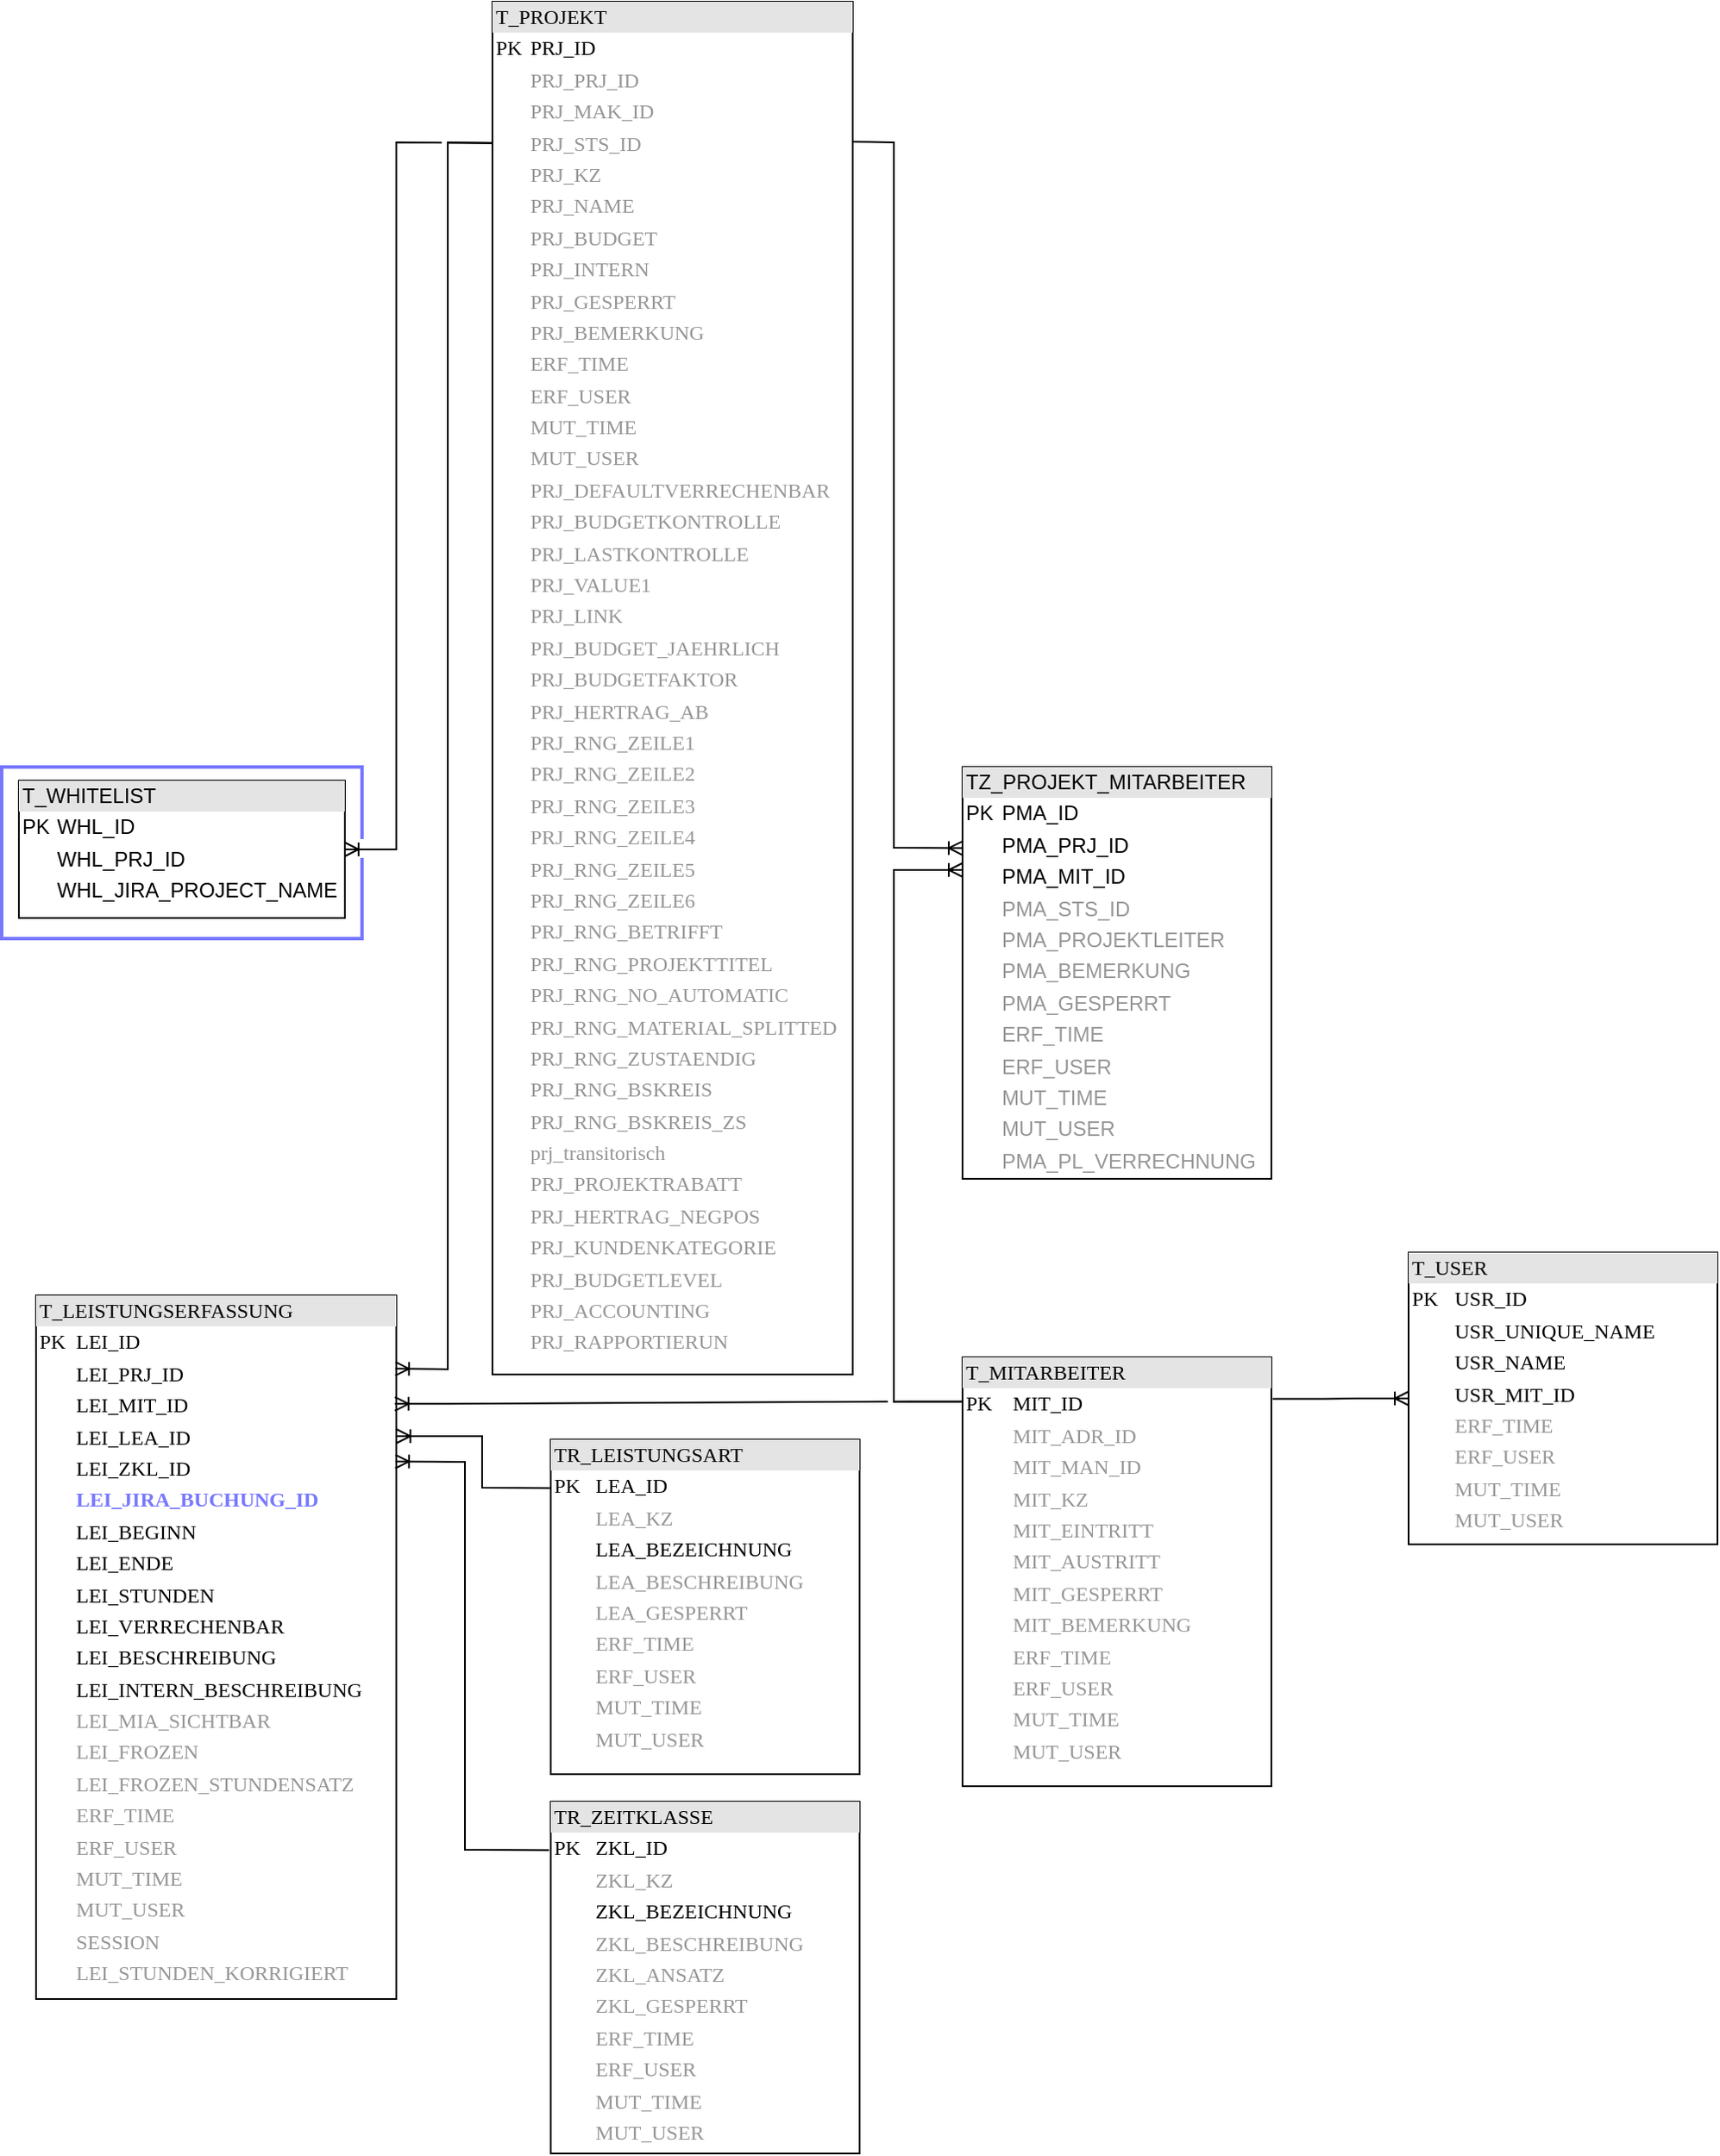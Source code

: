 <mxfile version="24.0.7" type="device">
  <diagram name="Page-1" id="2ca16b54-16f6-2749-3443-fa8db7711227">
    <mxGraphModel dx="1386" dy="1721" grid="1" gridSize="10" guides="1" tooltips="1" connect="1" arrows="1" fold="1" page="1" pageScale="1" pageWidth="1100" pageHeight="850" background="none" math="0" shadow="0">
      <root>
        <mxCell id="0" />
        <mxCell id="1" parent="0" />
        <mxCell id="BvgoGj_8Hg7JndgOluc3-3" value="" style="whiteSpace=wrap;html=1;fillColor=none;strokeWidth=2;strokeColor=#7878ff;" parent="1" vertex="1">
          <mxGeometry x="50" y="21" width="210" height="100" as="geometry" />
        </mxCell>
        <mxCell id="BvgoGj_8Hg7JndgOluc3-6" value="" style="endArrow=none;html=1;rounded=0;exitX=1;exitY=0.5;exitDx=0;exitDy=0;startSize=6;strokeWidth=11;strokeColor=#FFFFFF;" parent="1" edge="1">
          <mxGeometry width="50" height="50" relative="1" as="geometry">
            <mxPoint x="258" y="68.5" as="sourcePoint" />
            <mxPoint x="274" y="68.5" as="targetPoint" />
          </mxGeometry>
        </mxCell>
        <mxCell id="2ed32ef02a7f4228-1" value="&lt;div style=&quot;box-sizing:border-box;width:100%;background:#e4e4e4;padding:2px;&quot;&gt;T_USER&lt;/div&gt;&lt;table style=&quot;width:100%;font-size:1em;&quot; cellpadding=&quot;2&quot; cellspacing=&quot;0&quot;&gt;&lt;tbody&gt;&lt;tr&gt;&lt;td&gt;PK&lt;/td&gt;&lt;td&gt;USR_ID&lt;/td&gt;&lt;/tr&gt;&lt;tr&gt;&lt;td&gt;&lt;br&gt;&lt;/td&gt;&lt;td&gt;USR_UNIQUE_NAME&lt;/td&gt;&lt;/tr&gt;&lt;tr&gt;&lt;td&gt;&lt;/td&gt;&lt;td&gt;USR_NAME&lt;/td&gt;&lt;/tr&gt;&lt;tr&gt;&lt;td&gt;&lt;br&gt;&lt;/td&gt;&lt;td&gt;USR_MIT_ID&lt;/td&gt;&lt;/tr&gt;&lt;tr&gt;&lt;td&gt;&lt;br&gt;&lt;/td&gt;&lt;td&gt;&lt;font color=&quot;#969696&quot;&gt;ERF_TIME&lt;/font&gt;&lt;/td&gt;&lt;/tr&gt;&lt;tr&gt;&lt;td&gt;&lt;font color=&quot;#969696&quot;&gt;&lt;br&gt;&lt;/font&gt;&lt;/td&gt;&lt;td&gt;&lt;font color=&quot;#969696&quot;&gt;ERF_USER&lt;/font&gt;&lt;/td&gt;&lt;/tr&gt;&lt;tr&gt;&lt;td&gt;&lt;font color=&quot;#969696&quot;&gt;&lt;br&gt;&lt;/font&gt;&lt;/td&gt;&lt;td&gt;&lt;font color=&quot;#969696&quot;&gt;MUT_TIME&lt;/font&gt;&lt;/td&gt;&lt;/tr&gt;&lt;tr&gt;&lt;td&gt;&lt;font color=&quot;#969696&quot;&gt;&lt;br&gt;&lt;/font&gt;&lt;/td&gt;&lt;td&gt;&lt;font color=&quot;#969696&quot;&gt;MUT_USER&lt;/font&gt;&lt;/td&gt;&lt;/tr&gt;&lt;/tbody&gt;&lt;/table&gt;" style="verticalAlign=top;align=left;overflow=fill;html=1;rounded=0;shadow=0;comic=0;labelBackgroundColor=none;strokeWidth=1;fontFamily=Verdana;fontSize=12" parent="1" vertex="1">
          <mxGeometry x="870" y="304" width="180" height="170" as="geometry" />
        </mxCell>
        <mxCell id="2ed32ef02a7f4228-3" value="&lt;div style=&quot;box-sizing: border-box ; width: 100% ; background: #e4e4e4 ; padding: 2px&quot;&gt;T_PROJEKT&lt;/div&gt;&lt;table style=&quot;width: 100% ; font-size: 1em&quot; cellpadding=&quot;2&quot; cellspacing=&quot;0&quot;&gt;&lt;tbody&gt;&lt;tr&gt;&lt;td&gt;PK&lt;/td&gt;&lt;td&gt;PRJ_ID&lt;/td&gt;&lt;/tr&gt;&lt;tr&gt;&lt;td&gt;&lt;br&gt;&lt;/td&gt;&lt;td&gt;&lt;font color=&quot;#969696&quot;&gt;PRJ_PRJ_ID&lt;/font&gt;&lt;/td&gt;&lt;/tr&gt;&lt;tr&gt;&lt;td&gt;&lt;/td&gt;&lt;td&gt;&lt;font color=&quot;#969696&quot;&gt;PRJ_MAK_ID&lt;/font&gt;&lt;/td&gt;&lt;/tr&gt;&lt;tr&gt;&lt;td&gt;&lt;br&gt;&lt;/td&gt;&lt;td&gt;&lt;font color=&quot;#969696&quot;&gt;PRJ_STS_ID&lt;/font&gt;&lt;/td&gt;&lt;/tr&gt;&lt;tr&gt;&lt;td&gt;&lt;font color=&quot;#969696&quot;&gt;&lt;br&gt;&lt;/font&gt;&lt;/td&gt;&lt;td&gt;&lt;font color=&quot;#969696&quot;&gt;PRJ_KZ&lt;/font&gt;&lt;/td&gt;&lt;/tr&gt;&lt;tr&gt;&lt;td&gt;&lt;font color=&quot;#969696&quot;&gt;&lt;br&gt;&lt;/font&gt;&lt;/td&gt;&lt;td&gt;&lt;font color=&quot;#969696&quot;&gt;PRJ_NAME&lt;/font&gt;&lt;/td&gt;&lt;/tr&gt;&lt;tr&gt;&lt;td&gt;&lt;font color=&quot;#969696&quot;&gt;&lt;br&gt;&lt;/font&gt;&lt;/td&gt;&lt;td&gt;&lt;font color=&quot;#969696&quot;&gt;PRJ_BUDGET&lt;/font&gt;&lt;/td&gt;&lt;/tr&gt;&lt;tr&gt;&lt;td&gt;&lt;font color=&quot;#969696&quot;&gt;&lt;br&gt;&lt;/font&gt;&lt;/td&gt;&lt;td&gt;&lt;font color=&quot;#969696&quot;&gt;PRJ_INTERN&lt;/font&gt;&lt;/td&gt;&lt;/tr&gt;&lt;tr&gt;&lt;td&gt;&lt;font color=&quot;#969696&quot;&gt;&lt;br&gt;&lt;/font&gt;&lt;/td&gt;&lt;td&gt;&lt;font color=&quot;#969696&quot;&gt;PRJ_GESPERRT&lt;/font&gt;&lt;/td&gt;&lt;/tr&gt;&lt;tr&gt;&lt;td&gt;&lt;font color=&quot;#969696&quot;&gt;&lt;br&gt;&lt;/font&gt;&lt;/td&gt;&lt;td&gt;&lt;font color=&quot;#969696&quot;&gt;PRJ_BEMERKUNG&lt;/font&gt;&lt;/td&gt;&lt;/tr&gt;&lt;tr&gt;&lt;td&gt;&lt;font color=&quot;#969696&quot;&gt;&lt;br&gt;&lt;/font&gt;&lt;/td&gt;&lt;td&gt;&lt;font color=&quot;#969696&quot;&gt;ERF_TIME&lt;/font&gt;&lt;/td&gt;&lt;/tr&gt;&lt;tr&gt;&lt;td&gt;&lt;font color=&quot;#969696&quot;&gt;&lt;br&gt;&lt;/font&gt;&lt;/td&gt;&lt;td&gt;&lt;font color=&quot;#969696&quot;&gt;ERF_USER&lt;/font&gt;&lt;/td&gt;&lt;/tr&gt;&lt;tr&gt;&lt;td&gt;&lt;font color=&quot;#969696&quot;&gt;&lt;br&gt;&lt;/font&gt;&lt;/td&gt;&lt;td&gt;&lt;font color=&quot;#969696&quot;&gt;MUT_TIME&lt;/font&gt;&lt;/td&gt;&lt;/tr&gt;&lt;tr&gt;&lt;td&gt;&lt;font color=&quot;#969696&quot;&gt;&lt;br&gt;&lt;/font&gt;&lt;/td&gt;&lt;td&gt;&lt;font color=&quot;#969696&quot;&gt;MUT_USER&lt;/font&gt;&lt;/td&gt;&lt;/tr&gt;&lt;tr&gt;&lt;td&gt;&lt;br&gt;&lt;/td&gt;&lt;td&gt;&lt;font color=&quot;#969696&quot;&gt;PRJ_DEFAULTVERRECHENBAR&lt;/font&gt;&lt;/td&gt;&lt;/tr&gt;&lt;tr&gt;&lt;td&gt;&lt;font color=&quot;#969696&quot;&gt;&lt;br&gt;&lt;/font&gt;&lt;/td&gt;&lt;td&gt;&lt;font color=&quot;#969696&quot;&gt;PRJ_BUDGETKONTROLLE&lt;/font&gt;&lt;/td&gt;&lt;/tr&gt;&lt;tr&gt;&lt;td&gt;&lt;font color=&quot;#969696&quot;&gt;&lt;br&gt;&lt;/font&gt;&lt;/td&gt;&lt;td&gt;&lt;font color=&quot;#969696&quot;&gt;PRJ_LASTKONTROLLE&lt;/font&gt;&lt;/td&gt;&lt;/tr&gt;&lt;tr&gt;&lt;td&gt;&lt;font color=&quot;#969696&quot;&gt;&lt;br&gt;&lt;/font&gt;&lt;/td&gt;&lt;td&gt;&lt;font color=&quot;#969696&quot;&gt;PRJ_VALUE1&lt;/font&gt;&lt;/td&gt;&lt;/tr&gt;&lt;tr&gt;&lt;td&gt;&lt;font color=&quot;#969696&quot;&gt;&lt;br&gt;&lt;/font&gt;&lt;/td&gt;&lt;td&gt;&lt;font color=&quot;#969696&quot;&gt;PRJ_LINK&lt;/font&gt;&lt;/td&gt;&lt;/tr&gt;&lt;tr&gt;&lt;td&gt;&lt;font color=&quot;#969696&quot;&gt;&lt;br&gt;&lt;/font&gt;&lt;/td&gt;&lt;td&gt;&lt;font color=&quot;#969696&quot;&gt;PRJ_BUDGET_JAEHRLICH&lt;/font&gt;&lt;/td&gt;&lt;/tr&gt;&lt;tr&gt;&lt;td&gt;&lt;font color=&quot;#969696&quot;&gt;&lt;br&gt;&lt;/font&gt;&lt;/td&gt;&lt;td&gt;&lt;font color=&quot;#969696&quot;&gt;PRJ_BUDGETFAKTOR&lt;/font&gt;&lt;/td&gt;&lt;/tr&gt;&lt;tr&gt;&lt;td&gt;&lt;font color=&quot;#969696&quot;&gt;&lt;br&gt;&lt;/font&gt;&lt;/td&gt;&lt;td&gt;&lt;font color=&quot;#969696&quot;&gt;PRJ_HERTRAG_AB&lt;/font&gt;&lt;/td&gt;&lt;/tr&gt;&lt;tr&gt;&lt;td&gt;&lt;font color=&quot;#969696&quot;&gt;&lt;br&gt;&lt;/font&gt;&lt;/td&gt;&lt;td&gt;&lt;font color=&quot;#969696&quot;&gt;PRJ_RNG_ZEILE1&lt;/font&gt;&lt;/td&gt;&lt;/tr&gt;&lt;tr&gt;&lt;td&gt;&lt;font color=&quot;#969696&quot;&gt;&lt;br&gt;&lt;/font&gt;&lt;/td&gt;&lt;td&gt;&lt;font color=&quot;#969696&quot;&gt;PRJ_RNG_ZEILE2&lt;/font&gt;&lt;/td&gt;&lt;/tr&gt;&lt;tr&gt;&lt;td&gt;&lt;font color=&quot;#969696&quot;&gt;&lt;br&gt;&lt;/font&gt;&lt;/td&gt;&lt;td&gt;&lt;font color=&quot;#969696&quot;&gt;PRJ_RNG_ZEILE3&lt;/font&gt;&lt;/td&gt;&lt;/tr&gt;&lt;tr&gt;&lt;td&gt;&lt;font color=&quot;#969696&quot;&gt;&lt;br&gt;&lt;/font&gt;&lt;/td&gt;&lt;td&gt;&lt;font color=&quot;#969696&quot;&gt;PRJ_RNG_ZEILE4&lt;/font&gt;&lt;/td&gt;&lt;/tr&gt;&lt;tr&gt;&lt;td&gt;&lt;font color=&quot;#969696&quot;&gt;&lt;br&gt;&lt;/font&gt;&lt;/td&gt;&lt;td&gt;&lt;font color=&quot;#969696&quot;&gt;PRJ_RNG_ZEILE5&lt;/font&gt;&lt;/td&gt;&lt;/tr&gt;&lt;tr&gt;&lt;td&gt;&lt;font color=&quot;#969696&quot;&gt;&lt;br&gt;&lt;/font&gt;&lt;/td&gt;&lt;td&gt;&lt;font color=&quot;#969696&quot;&gt;PRJ_RNG_ZEILE6&lt;/font&gt;&lt;/td&gt;&lt;/tr&gt;&lt;tr&gt;&lt;td&gt;&lt;font color=&quot;#969696&quot;&gt;&lt;br&gt;&lt;/font&gt;&lt;/td&gt;&lt;td&gt;&lt;font color=&quot;#969696&quot;&gt;PRJ_RNG_BETRIFFT&lt;/font&gt;&lt;/td&gt;&lt;/tr&gt;&lt;tr&gt;&lt;td&gt;&lt;font color=&quot;#969696&quot;&gt;&lt;br&gt;&lt;/font&gt;&lt;/td&gt;&lt;td&gt;&lt;font color=&quot;#969696&quot;&gt;PRJ_RNG_PROJEKTTITEL&lt;/font&gt;&lt;/td&gt;&lt;/tr&gt;&lt;tr&gt;&lt;td&gt;&lt;font color=&quot;#969696&quot;&gt;&lt;br&gt;&lt;/font&gt;&lt;/td&gt;&lt;td&gt;&lt;font color=&quot;#969696&quot;&gt;PRJ_RNG_NO_AUTOMATIC&lt;/font&gt;&lt;/td&gt;&lt;/tr&gt;&lt;tr&gt;&lt;td&gt;&lt;font color=&quot;#969696&quot;&gt;&lt;br&gt;&lt;/font&gt;&lt;/td&gt;&lt;td&gt;&lt;font color=&quot;#969696&quot;&gt;PRJ_RNG_MATERIAL_SPLITTED&lt;/font&gt;&lt;/td&gt;&lt;/tr&gt;&lt;tr&gt;&lt;td&gt;&lt;font color=&quot;#969696&quot;&gt;&lt;br&gt;&lt;/font&gt;&lt;/td&gt;&lt;td&gt;&lt;font color=&quot;#969696&quot;&gt;PRJ_RNG_ZUSTAENDIG&lt;/font&gt;&lt;/td&gt;&lt;/tr&gt;&lt;tr&gt;&lt;td&gt;&lt;font color=&quot;#969696&quot;&gt;&lt;br&gt;&lt;/font&gt;&lt;/td&gt;&lt;td&gt;&lt;font color=&quot;#969696&quot;&gt;PRJ_RNG_BSKREIS&lt;/font&gt;&lt;/td&gt;&lt;/tr&gt;&lt;tr&gt;&lt;td&gt;&lt;font color=&quot;#969696&quot;&gt;&lt;br&gt;&lt;/font&gt;&lt;/td&gt;&lt;td&gt;&lt;font color=&quot;#969696&quot;&gt;PRJ_RNG_BSKREIS_ZS&lt;/font&gt;&lt;/td&gt;&lt;/tr&gt;&lt;tr&gt;&lt;td&gt;&lt;font color=&quot;#969696&quot;&gt;&lt;br&gt;&lt;/font&gt;&lt;/td&gt;&lt;td&gt;&lt;font color=&quot;#969696&quot;&gt;prj_transitorisch&lt;/font&gt;&lt;/td&gt;&lt;/tr&gt;&lt;tr&gt;&lt;td&gt;&lt;font color=&quot;#969696&quot;&gt;&lt;br&gt;&lt;/font&gt;&lt;/td&gt;&lt;td&gt;&lt;font color=&quot;#969696&quot;&gt;PRJ_PROJEKTRABATT&lt;/font&gt;&lt;/td&gt;&lt;/tr&gt;&lt;tr&gt;&lt;td&gt;&lt;font color=&quot;#969696&quot;&gt;&lt;br&gt;&lt;/font&gt;&lt;/td&gt;&lt;td&gt;&lt;font color=&quot;#969696&quot;&gt;PRJ_HERTRAG_NEGPOS&lt;/font&gt;&lt;/td&gt;&lt;/tr&gt;&lt;tr&gt;&lt;td&gt;&lt;font color=&quot;#969696&quot;&gt;&lt;br&gt;&lt;/font&gt;&lt;/td&gt;&lt;td&gt;&lt;font color=&quot;#969696&quot;&gt;PRJ_KUNDENKATEGORIE&lt;/font&gt;&lt;/td&gt;&lt;/tr&gt;&lt;tr&gt;&lt;td&gt;&lt;font color=&quot;#969696&quot;&gt;&lt;br&gt;&lt;/font&gt;&lt;/td&gt;&lt;td&gt;&lt;font color=&quot;#969696&quot;&gt;PRJ_BUDGETLEVEL&lt;/font&gt;&lt;/td&gt;&lt;/tr&gt;&lt;tr&gt;&lt;td&gt;&lt;font color=&quot;#969696&quot;&gt;&lt;br&gt;&lt;/font&gt;&lt;/td&gt;&lt;td&gt;&lt;font color=&quot;#969696&quot;&gt;PRJ_ACCOUNTING&lt;/font&gt;&lt;/td&gt;&lt;/tr&gt;&lt;tr&gt;&lt;td&gt;&lt;font color=&quot;#969696&quot;&gt;&lt;br&gt;&lt;/font&gt;&lt;/td&gt;&lt;td&gt;&lt;font color=&quot;#969696&quot;&gt;PRJ_RAPPORTIERUN&lt;/font&gt;&lt;/td&gt;&lt;/tr&gt;&lt;/tbody&gt;&lt;/table&gt;" style="verticalAlign=top;align=left;overflow=fill;html=1;rounded=0;shadow=0;comic=0;labelBackgroundColor=none;strokeWidth=1;fontFamily=Verdana;fontSize=12" parent="1" vertex="1">
          <mxGeometry x="336" y="-425" width="210" height="800" as="geometry" />
        </mxCell>
        <mxCell id="2ed32ef02a7f4228-4" value="&lt;div style=&quot;box-sizing: border-box ; width: 100% ; background: #e4e4e4 ; padding: 2px&quot;&gt;TR_LEISTUNGSART&lt;/div&gt;&lt;table style=&quot;width: 100% ; font-size: 1em&quot; cellpadding=&quot;2&quot; cellspacing=&quot;0&quot;&gt;&lt;tbody&gt;&lt;tr&gt;&lt;td&gt;PK&lt;/td&gt;&lt;td&gt;LEA_ID&lt;/td&gt;&lt;/tr&gt;&lt;tr&gt;&lt;td&gt;&lt;br&gt;&lt;/td&gt;&lt;td&gt;&lt;font color=&quot;#969696&quot;&gt;LEA_KZ&lt;/font&gt;&lt;/td&gt;&lt;/tr&gt;&lt;tr&gt;&lt;td&gt;&lt;/td&gt;&lt;td&gt;LEA_BEZEICHNUNG&lt;/td&gt;&lt;/tr&gt;&lt;tr&gt;&lt;td&gt;&lt;br&gt;&lt;/td&gt;&lt;td&gt;&lt;font color=&quot;#969696&quot;&gt;LEA_BESCHREIBUNG&lt;/font&gt;&lt;/td&gt;&lt;/tr&gt;&lt;tr&gt;&lt;td&gt;&lt;font color=&quot;#969696&quot;&gt;&lt;br&gt;&lt;/font&gt;&lt;/td&gt;&lt;td&gt;&lt;font color=&quot;#969696&quot;&gt;LEA_GESPERRT&lt;/font&gt;&lt;/td&gt;&lt;/tr&gt;&lt;tr&gt;&lt;td&gt;&lt;font color=&quot;#969696&quot;&gt;&lt;br&gt;&lt;/font&gt;&lt;/td&gt;&lt;td&gt;&lt;font color=&quot;#969696&quot;&gt;ERF_TIME&lt;/font&gt;&lt;/td&gt;&lt;/tr&gt;&lt;tr&gt;&lt;td&gt;&lt;font color=&quot;#969696&quot;&gt;&lt;br&gt;&lt;/font&gt;&lt;/td&gt;&lt;td&gt;&lt;font color=&quot;#969696&quot;&gt;ERF_USER&lt;/font&gt;&lt;/td&gt;&lt;/tr&gt;&lt;tr&gt;&lt;td&gt;&lt;font color=&quot;#969696&quot;&gt;&lt;br&gt;&lt;/font&gt;&lt;/td&gt;&lt;td&gt;&lt;font color=&quot;#969696&quot;&gt;MUT_TIME&lt;/font&gt;&lt;/td&gt;&lt;/tr&gt;&lt;tr&gt;&lt;td&gt;&lt;font color=&quot;#969696&quot;&gt;&lt;br&gt;&lt;/font&gt;&lt;/td&gt;&lt;td&gt;&lt;font color=&quot;#969696&quot;&gt;MUT_USER&lt;/font&gt;&lt;/td&gt;&lt;/tr&gt;&lt;/tbody&gt;&lt;/table&gt;" style="verticalAlign=top;align=left;overflow=fill;html=1;rounded=0;shadow=0;comic=0;labelBackgroundColor=none;strokeWidth=1;fontFamily=Verdana;fontSize=12" parent="1" vertex="1">
          <mxGeometry x="370" y="413" width="180" height="195" as="geometry" />
        </mxCell>
        <mxCell id="2ed32ef02a7f4228-5" value="&lt;div style=&quot;box-sizing:border-box;width:100%;background:#e4e4e4;padding:2px;&quot;&gt;TR_ZEITKLASSE&lt;/div&gt;&lt;table style=&quot;width:100%;font-size:1em;&quot; cellpadding=&quot;2&quot; cellspacing=&quot;0&quot;&gt;&lt;tbody&gt;&lt;tr&gt;&lt;td&gt;PK&lt;/td&gt;&lt;td&gt;ZKL_ID&lt;/td&gt;&lt;/tr&gt;&lt;tr&gt;&lt;td&gt;&lt;br&gt;&lt;/td&gt;&lt;td&gt;&lt;font color=&quot;#969696&quot;&gt;ZKL_KZ&lt;/font&gt;&lt;/td&gt;&lt;/tr&gt;&lt;tr&gt;&lt;td&gt;&lt;/td&gt;&lt;td&gt;ZKL_BEZEICHNUNG&lt;/td&gt;&lt;/tr&gt;&lt;tr&gt;&lt;td&gt;&lt;br&gt;&lt;/td&gt;&lt;td&gt;&lt;font color=&quot;#969696&quot;&gt;ZKL_BESCHREIBUNG&lt;/font&gt;&lt;/td&gt;&lt;/tr&gt;&lt;tr&gt;&lt;td&gt;&lt;font color=&quot;#969696&quot;&gt;&lt;br&gt;&lt;/font&gt;&lt;/td&gt;&lt;td&gt;&lt;font color=&quot;#969696&quot;&gt;ZKL_ANSATZ&lt;/font&gt;&lt;/td&gt;&lt;/tr&gt;&lt;tr&gt;&lt;td&gt;&lt;font color=&quot;#969696&quot;&gt;&lt;br&gt;&lt;/font&gt;&lt;/td&gt;&lt;td&gt;&lt;font color=&quot;#969696&quot;&gt;ZKL_GESPERRT&lt;/font&gt;&lt;/td&gt;&lt;/tr&gt;&lt;tr&gt;&lt;td&gt;&lt;font color=&quot;#969696&quot;&gt;&lt;br&gt;&lt;/font&gt;&lt;/td&gt;&lt;td&gt;&lt;font color=&quot;#969696&quot;&gt;ERF_TIME&lt;/font&gt;&lt;/td&gt;&lt;/tr&gt;&lt;tr&gt;&lt;td&gt;&lt;font color=&quot;#969696&quot;&gt;&lt;br&gt;&lt;/font&gt;&lt;/td&gt;&lt;td&gt;&lt;font color=&quot;#969696&quot;&gt;ERF_USER&lt;/font&gt;&lt;/td&gt;&lt;/tr&gt;&lt;tr&gt;&lt;td&gt;&lt;font color=&quot;#969696&quot;&gt;&lt;br&gt;&lt;/font&gt;&lt;/td&gt;&lt;td&gt;&lt;font color=&quot;#969696&quot;&gt;MUT_TIME&lt;/font&gt;&lt;/td&gt;&lt;/tr&gt;&lt;tr&gt;&lt;td&gt;&lt;font color=&quot;#969696&quot;&gt;&lt;br&gt;&lt;/font&gt;&lt;/td&gt;&lt;td&gt;&lt;font color=&quot;#969696&quot;&gt;MUT_USER&lt;/font&gt;&lt;/td&gt;&lt;/tr&gt;&lt;/tbody&gt;&lt;/table&gt;" style="verticalAlign=top;align=left;overflow=fill;html=1;rounded=0;shadow=0;comic=0;labelBackgroundColor=none;strokeWidth=1;fontFamily=Verdana;fontSize=12" parent="1" vertex="1">
          <mxGeometry x="370" y="624" width="180" height="205" as="geometry" />
        </mxCell>
        <mxCell id="2ed32ef02a7f4228-8" value="&lt;div style=&quot;box-sizing: border-box ; width: 100% ; background: #e4e4e4 ; padding: 2px&quot;&gt;T_LEISTUNGSERFASSUNG&lt;/div&gt;&lt;table style=&quot;width: 100% ; font-size: 1em&quot; cellpadding=&quot;2&quot; cellspacing=&quot;0&quot;&gt;&lt;tbody&gt;&lt;tr&gt;&lt;td&gt;PK&lt;/td&gt;&lt;td&gt;LEI_ID&lt;/td&gt;&lt;/tr&gt;&lt;tr&gt;&lt;td&gt;&lt;br&gt;&lt;/td&gt;&lt;td&gt;LEI_PRJ_ID&lt;/td&gt;&lt;/tr&gt;&lt;tr&gt;&lt;td&gt;&lt;/td&gt;&lt;td&gt;LEI_MIT_ID&lt;/td&gt;&lt;/tr&gt;&lt;tr&gt;&lt;td&gt;&lt;br&gt;&lt;/td&gt;&lt;td&gt;LEI_LEA_ID&lt;br&gt;&lt;/td&gt;&lt;/tr&gt;&lt;tr&gt;&lt;td&gt;&lt;br&gt;&lt;/td&gt;&lt;td&gt;LEI_ZKL_ID&lt;br&gt;&lt;/td&gt;&lt;/tr&gt;&lt;tr&gt;&lt;td&gt;&lt;br&gt;&lt;/td&gt;&lt;td&gt;&lt;font color=&quot;#7878ff&quot;&gt;&lt;b&gt;LEI_JIRA_BUCHUNG_ID&lt;/b&gt;&lt;/font&gt;&lt;/td&gt;&lt;/tr&gt;&lt;tr&gt;&lt;td&gt;&lt;br&gt;&lt;/td&gt;&lt;td&gt;LEI_BEGINN&lt;br&gt;&lt;/td&gt;&lt;/tr&gt;&lt;tr&gt;&lt;td&gt;&lt;br&gt;&lt;/td&gt;&lt;td&gt;LEI_ENDE&lt;/td&gt;&lt;/tr&gt;&lt;tr&gt;&lt;td&gt;&lt;br&gt;&lt;/td&gt;&lt;td&gt;LEI_STUNDEN&lt;br&gt;&lt;/td&gt;&lt;/tr&gt;&lt;tr&gt;&lt;td&gt;&lt;br&gt;&lt;/td&gt;&lt;td&gt;LEI_VERRECHENBAR&lt;br&gt;&lt;/td&gt;&lt;/tr&gt;&lt;tr&gt;&lt;td&gt;&lt;br&gt;&lt;/td&gt;&lt;td&gt;LEI_BESCHREIBUNG&lt;/td&gt;&lt;/tr&gt;&lt;tr&gt;&lt;td&gt;&lt;br&gt;&lt;/td&gt;&lt;td&gt;LEI_INTERN_BESCHREIBUNG&lt;br&gt;&lt;/td&gt;&lt;/tr&gt;&lt;tr&gt;&lt;td&gt;&lt;br&gt;&lt;/td&gt;&lt;td&gt;&lt;font color=&quot;#969696&quot;&gt;LEI_MIA_SICHTBAR&lt;/font&gt;&lt;br&gt;&lt;/td&gt;&lt;/tr&gt;&lt;tr&gt;&lt;td&gt;&lt;br&gt;&lt;/td&gt;&lt;td&gt;&lt;font color=&quot;#969696&quot;&gt;LEI_FROZEN&lt;/font&gt;&lt;/td&gt;&lt;/tr&gt;&lt;tr&gt;&lt;td&gt;&lt;br&gt;&lt;/td&gt;&lt;td&gt;&lt;font color=&quot;#969696&quot;&gt;LEI_FROZEN_STUNDENSATZ&lt;/font&gt;&lt;br&gt;&lt;/td&gt;&lt;/tr&gt;&lt;tr&gt;&lt;td&gt;&lt;br&gt;&lt;/td&gt;&lt;td&gt;&lt;font color=&quot;#969696&quot;&gt;ERF_TIME&lt;/font&gt;&lt;/td&gt;&lt;/tr&gt;&lt;tr&gt;&lt;td&gt;&lt;br&gt;&lt;/td&gt;&lt;td&gt;&lt;font color=&quot;#969696&quot;&gt;ERF_USER&lt;/font&gt;&lt;br&gt;&lt;/td&gt;&lt;/tr&gt;&lt;tr&gt;&lt;td&gt;&lt;br&gt;&lt;/td&gt;&lt;td&gt;&lt;font color=&quot;#969696&quot;&gt;MUT_TIME&lt;/font&gt;&lt;/td&gt;&lt;/tr&gt;&lt;tr&gt;&lt;td&gt;&lt;br&gt;&lt;/td&gt;&lt;td&gt;&lt;font color=&quot;#969696&quot;&gt;MUT_USER&lt;/font&gt;&lt;/td&gt;&lt;/tr&gt;&lt;tr&gt;&lt;td&gt;&lt;br&gt;&lt;/td&gt;&lt;td&gt;&lt;font color=&quot;#969696&quot;&gt;SESSION&lt;/font&gt;&lt;/td&gt;&lt;/tr&gt;&lt;tr&gt;&lt;td&gt;&lt;br&gt;&lt;/td&gt;&lt;td&gt;&lt;font color=&quot;#969696&quot;&gt;LEI_STUNDEN_KORRIGIERT&lt;/font&gt;&lt;/td&gt;&lt;/tr&gt;&lt;/tbody&gt;&lt;/table&gt;" style="verticalAlign=top;align=left;overflow=fill;html=1;rounded=0;shadow=0;comic=0;labelBackgroundColor=none;strokeWidth=1;fontFamily=Verdana;fontSize=12" parent="1" vertex="1">
          <mxGeometry x="70" y="329" width="210" height="410" as="geometry" />
        </mxCell>
        <mxCell id="2ed32ef02a7f4228-12" value="&lt;div style=&quot;box-sizing: border-box ; width: 100% ; background: #e4e4e4 ; padding: 2px&quot;&gt;T_MITARBEITER&lt;/div&gt;&lt;table style=&quot;width: 100% ; font-size: 1em&quot; cellpadding=&quot;2&quot; cellspacing=&quot;0&quot;&gt;&lt;tbody&gt;&lt;tr&gt;&lt;td&gt;PK&lt;/td&gt;&lt;td&gt;MIT_ID&lt;/td&gt;&lt;/tr&gt;&lt;tr&gt;&lt;td&gt;&lt;br&gt;&lt;/td&gt;&lt;td&gt;&lt;font color=&quot;#969696&quot;&gt;MIT_ADR_ID&lt;/font&gt;&lt;/td&gt;&lt;/tr&gt;&lt;tr&gt;&lt;td&gt;&lt;/td&gt;&lt;td&gt;&lt;font color=&quot;#969696&quot;&gt;MIT_MAN_ID&lt;/font&gt;&lt;/td&gt;&lt;/tr&gt;&lt;tr&gt;&lt;td&gt;&lt;br&gt;&lt;/td&gt;&lt;td&gt;&lt;font color=&quot;#969696&quot;&gt;MIT_KZ&lt;/font&gt;&lt;/td&gt;&lt;/tr&gt;&lt;tr&gt;&lt;td&gt;&lt;br&gt;&lt;/td&gt;&lt;td&gt;&lt;font color=&quot;#969696&quot;&gt;MIT_EINTRITT&lt;/font&gt;&lt;/td&gt;&lt;/tr&gt;&lt;tr&gt;&lt;td&gt;&lt;br&gt;&lt;/td&gt;&lt;td&gt;&lt;font color=&quot;#969696&quot;&gt;MIT_AUSTRITT&lt;/font&gt;&lt;/td&gt;&lt;/tr&gt;&lt;tr&gt;&lt;td&gt;&lt;br&gt;&lt;/td&gt;&lt;td&gt;&lt;font color=&quot;#969696&quot;&gt;MIT_GESPERRT&lt;/font&gt;&lt;/td&gt;&lt;/tr&gt;&lt;tr&gt;&lt;td&gt;&lt;br&gt;&lt;/td&gt;&lt;td&gt;&lt;font color=&quot;#969696&quot;&gt;MIT_BEMERKUNG&lt;/font&gt;&lt;/td&gt;&lt;/tr&gt;&lt;tr&gt;&lt;td&gt;&lt;font color=&quot;#969696&quot;&gt;&lt;br&gt;&lt;/font&gt;&lt;/td&gt;&lt;td&gt;&lt;font color=&quot;#969696&quot;&gt;ERF_TIME&lt;/font&gt;&lt;/td&gt;&lt;/tr&gt;&lt;tr&gt;&lt;td&gt;&lt;font color=&quot;#969696&quot;&gt;&lt;br&gt;&lt;/font&gt;&lt;/td&gt;&lt;td&gt;&lt;font color=&quot;#969696&quot;&gt;ERF_USER&lt;/font&gt;&lt;/td&gt;&lt;/tr&gt;&lt;tr&gt;&lt;td&gt;&lt;font color=&quot;#969696&quot;&gt;&lt;br&gt;&lt;/font&gt;&lt;/td&gt;&lt;td&gt;&lt;font color=&quot;#969696&quot;&gt;MUT_TIME&lt;/font&gt;&lt;/td&gt;&lt;/tr&gt;&lt;tr&gt;&lt;td&gt;&lt;font color=&quot;#969696&quot;&gt;&lt;br&gt;&lt;/font&gt;&lt;/td&gt;&lt;td&gt;&lt;font color=&quot;#969696&quot;&gt;MUT_USER&lt;/font&gt;&lt;/td&gt;&lt;/tr&gt;&lt;/tbody&gt;&lt;/table&gt;" style="verticalAlign=top;align=left;overflow=fill;html=1;rounded=0;shadow=0;comic=0;labelBackgroundColor=none;strokeWidth=1;fontFamily=Verdana;fontSize=12" parent="1" vertex="1">
          <mxGeometry x="610" y="365" width="180" height="250" as="geometry" />
        </mxCell>
        <mxCell id="BvgoGj_8Hg7JndgOluc3-1" value="&lt;div style=&quot;box-sizing:border-box;width:100%;background:#e4e4e4;padding:2px;&quot;&gt;T_WHITELIST&lt;/div&gt;&lt;table style=&quot;width:100%;font-size:1em;&quot; cellpadding=&quot;2&quot; cellspacing=&quot;0&quot;&gt;&lt;tbody&gt;&lt;tr&gt;&lt;td&gt;PK&lt;/td&gt;&lt;td&gt;WHL_ID&lt;/td&gt;&lt;/tr&gt;&lt;tr&gt;&lt;td&gt;&lt;br&gt;&lt;/td&gt;&lt;td&gt;WHL_PRJ_ID&lt;/td&gt;&lt;/tr&gt;&lt;tr&gt;&lt;td&gt;&lt;br&gt;&lt;/td&gt;&lt;td&gt;WHL_JIRA_PROJECT_NAME&lt;/td&gt;&lt;/tr&gt;&lt;/tbody&gt;&lt;/table&gt;" style="verticalAlign=top;align=left;overflow=fill;html=1;whiteSpace=wrap;" parent="1" vertex="1">
          <mxGeometry x="60" y="29" width="190" height="80" as="geometry" />
        </mxCell>
        <mxCell id="BvgoGj_8Hg7JndgOluc3-4" value="&lt;div style=&quot;box-sizing:border-box;width:100%;background:#e4e4e4;padding:2px;&quot;&gt;TZ_PROJEKT_MITARBEITER&lt;/div&gt;&lt;table style=&quot;width:100%;font-size:1em;&quot; cellpadding=&quot;2&quot; cellspacing=&quot;0&quot;&gt;&lt;tbody&gt;&lt;tr&gt;&lt;td&gt;PK&lt;/td&gt;&lt;td&gt;PMA_ID&lt;/td&gt;&lt;/tr&gt;&lt;tr&gt;&lt;td&gt;&lt;br&gt;&lt;/td&gt;&lt;td&gt;PMA_PRJ_ID&lt;/td&gt;&lt;/tr&gt;&lt;tr&gt;&lt;td&gt;&lt;/td&gt;&lt;td&gt;PMA_MIT_ID&lt;/td&gt;&lt;/tr&gt;&lt;tr&gt;&lt;td&gt;&lt;br&gt;&lt;/td&gt;&lt;td&gt;&lt;font color=&quot;#969696&quot;&gt;PMA_STS_ID&lt;/font&gt;&lt;/td&gt;&lt;/tr&gt;&lt;tr&gt;&lt;td&gt;&lt;font color=&quot;#969696&quot;&gt;&lt;br&gt;&lt;/font&gt;&lt;/td&gt;&lt;td&gt;&lt;font color=&quot;#969696&quot;&gt;PMA_PROJEKTLEITER&lt;/font&gt;&lt;/td&gt;&lt;/tr&gt;&lt;tr&gt;&lt;td&gt;&lt;font color=&quot;#969696&quot;&gt;&lt;br&gt;&lt;/font&gt;&lt;/td&gt;&lt;td&gt;&lt;font color=&quot;#969696&quot;&gt;PMA_BEMERKUNG&lt;/font&gt;&lt;/td&gt;&lt;/tr&gt;&lt;tr&gt;&lt;td&gt;&lt;font color=&quot;#969696&quot;&gt;&lt;br&gt;&lt;/font&gt;&lt;/td&gt;&lt;td&gt;&lt;font color=&quot;#969696&quot;&gt;PMA_GESPERRT&lt;/font&gt;&lt;/td&gt;&lt;/tr&gt;&lt;tr&gt;&lt;td&gt;&lt;font color=&quot;#969696&quot;&gt;&lt;br&gt;&lt;/font&gt;&lt;/td&gt;&lt;td&gt;&lt;font color=&quot;#969696&quot;&gt;ERF_TIME&lt;/font&gt;&lt;/td&gt;&lt;/tr&gt;&lt;tr&gt;&lt;td&gt;&lt;font color=&quot;#969696&quot;&gt;&lt;br&gt;&lt;/font&gt;&lt;/td&gt;&lt;td&gt;&lt;font color=&quot;#969696&quot;&gt;ERF_USER&lt;/font&gt;&lt;/td&gt;&lt;/tr&gt;&lt;tr&gt;&lt;td&gt;&lt;font color=&quot;#969696&quot;&gt;&lt;br&gt;&lt;/font&gt;&lt;/td&gt;&lt;td&gt;&lt;font color=&quot;#969696&quot;&gt;MUT_TIME&lt;/font&gt;&lt;/td&gt;&lt;/tr&gt;&lt;tr&gt;&lt;td&gt;&lt;font color=&quot;#969696&quot;&gt;&lt;br&gt;&lt;/font&gt;&lt;/td&gt;&lt;td&gt;&lt;font color=&quot;#969696&quot;&gt;MUT_USER&lt;/font&gt;&lt;/td&gt;&lt;/tr&gt;&lt;tr&gt;&lt;td&gt;&lt;font color=&quot;#969696&quot;&gt;&lt;br&gt;&lt;/font&gt;&lt;/td&gt;&lt;td&gt;&lt;font color=&quot;#969696&quot;&gt;PMA_PL_VERRECHNUNG&lt;/font&gt;&lt;/td&gt;&lt;/tr&gt;&lt;/tbody&gt;&lt;/table&gt;" style="verticalAlign=top;align=left;overflow=fill;html=1;whiteSpace=wrap;" parent="1" vertex="1">
          <mxGeometry x="610" y="21" width="180" height="240" as="geometry" />
        </mxCell>
        <mxCell id="BvgoGj_8Hg7JndgOluc3-9" value="" style="fontSize=12;html=1;endArrow=ERoneToMany;rounded=0;entryX=1;entryY=0.5;entryDx=0;entryDy=0;exitX=0;exitY=0.103;exitDx=0;exitDy=0;exitPerimeter=0;" parent="1" source="2ed32ef02a7f4228-3" target="BvgoGj_8Hg7JndgOluc3-1" edge="1">
          <mxGeometry width="100" height="100" relative="1" as="geometry">
            <mxPoint x="280" y="149" as="sourcePoint" />
            <mxPoint x="230" y="129" as="targetPoint" />
            <Array as="points">
              <mxPoint x="280" y="-343" />
              <mxPoint x="280" y="69" />
            </Array>
          </mxGeometry>
        </mxCell>
        <mxCell id="BvgoGj_8Hg7JndgOluc3-10" value="" style="fontSize=12;html=1;endArrow=ERoneToMany;rounded=0;entryX=0;entryY=0.197;entryDx=0;entryDy=0;entryPerimeter=0;exitX=1;exitY=0.102;exitDx=0;exitDy=0;exitPerimeter=0;endFill=0;" parent="1" source="2ed32ef02a7f4228-3" target="BvgoGj_8Hg7JndgOluc3-4" edge="1">
          <mxGeometry width="100" height="100" relative="1" as="geometry">
            <mxPoint x="510" y="219" as="sourcePoint" />
            <mxPoint x="610" y="119" as="targetPoint" />
            <Array as="points">
              <mxPoint x="570" y="-343" />
              <mxPoint x="570" y="68" />
            </Array>
          </mxGeometry>
        </mxCell>
        <mxCell id="BvgoGj_8Hg7JndgOluc3-11" value="" style="fontSize=12;html=1;endArrow=ERoneToMany;rounded=0;entryX=0.997;entryY=0.104;entryDx=0;entryDy=0;entryPerimeter=0;exitX=0.001;exitY=0.103;exitDx=0;exitDy=0;exitPerimeter=0;endFill=0;" parent="1" source="2ed32ef02a7f4228-3" target="2ed32ef02a7f4228-8" edge="1">
          <mxGeometry width="100" height="100" relative="1" as="geometry">
            <mxPoint x="260" y="289" as="sourcePoint" />
            <mxPoint x="360" y="189" as="targetPoint" />
            <Array as="points">
              <mxPoint x="310" y="-343" />
              <mxPoint x="310" y="372" />
            </Array>
          </mxGeometry>
        </mxCell>
        <mxCell id="BvgoGj_8Hg7JndgOluc3-13" value="" style="edgeStyle=entityRelationEdgeStyle;fontSize=12;html=1;endArrow=ERoneToMany;rounded=0;entryX=0.996;entryY=0.154;entryDx=0;entryDy=0;entryPerimeter=0;exitX=-0.002;exitY=0.103;exitDx=0;exitDy=0;exitPerimeter=0;" parent="1" source="2ed32ef02a7f4228-12" target="2ed32ef02a7f4228-8" edge="1">
          <mxGeometry width="100" height="100" relative="1" as="geometry">
            <mxPoint x="420" y="429" as="sourcePoint" />
            <mxPoint x="520" y="329" as="targetPoint" />
          </mxGeometry>
        </mxCell>
        <mxCell id="BvgoGj_8Hg7JndgOluc3-14" value="" style="fontSize=12;html=1;endArrow=ERoneToMany;rounded=0;endFill=0;entryX=0;entryY=0.25;entryDx=0;entryDy=0;exitX=-0.004;exitY=0.104;exitDx=0;exitDy=0;exitPerimeter=0;" parent="1" source="2ed32ef02a7f4228-12" target="BvgoGj_8Hg7JndgOluc3-4" edge="1">
          <mxGeometry width="100" height="100" relative="1" as="geometry">
            <mxPoint x="570" y="379" as="sourcePoint" />
            <mxPoint x="600" y="69" as="targetPoint" />
            <Array as="points">
              <mxPoint x="570" y="391" />
              <mxPoint x="570" y="81" />
            </Array>
          </mxGeometry>
        </mxCell>
        <mxCell id="BvgoGj_8Hg7JndgOluc3-15" value="" style="edgeStyle=entityRelationEdgeStyle;fontSize=12;html=1;endArrow=ERoneToMany;rounded=0;entryX=0;entryY=0.5;entryDx=0;entryDy=0;exitX=1.004;exitY=0.097;exitDx=0;exitDy=0;exitPerimeter=0;" parent="1" source="2ed32ef02a7f4228-12" target="2ed32ef02a7f4228-1" edge="1">
          <mxGeometry width="100" height="100" relative="1" as="geometry">
            <mxPoint x="580" y="469" as="sourcePoint" />
            <mxPoint x="680" y="369" as="targetPoint" />
          </mxGeometry>
        </mxCell>
        <mxCell id="BvgoGj_8Hg7JndgOluc3-16" value="" style="fontSize=12;html=1;endArrow=ERoneToMany;rounded=0;entryX=1.001;entryY=0.2;entryDx=0;entryDy=0;entryPerimeter=0;exitX=-0.003;exitY=0.145;exitDx=0;exitDy=0;exitPerimeter=0;" parent="1" source="2ed32ef02a7f4228-4" target="2ed32ef02a7f4228-8" edge="1">
          <mxGeometry width="100" height="100" relative="1" as="geometry">
            <mxPoint x="330" y="539" as="sourcePoint" />
            <mxPoint x="430" y="439" as="targetPoint" />
            <Array as="points">
              <mxPoint x="330" y="441" />
              <mxPoint x="330" y="411" />
            </Array>
          </mxGeometry>
        </mxCell>
        <mxCell id="BvgoGj_8Hg7JndgOluc3-17" value="" style="fontSize=12;html=1;endArrow=ERoneToMany;rounded=0;entryX=0.997;entryY=0.236;entryDx=0;entryDy=0;entryPerimeter=0;exitX=-0.005;exitY=0.138;exitDx=0;exitDy=0;exitPerimeter=0;" parent="1" source="2ed32ef02a7f4228-5" target="2ed32ef02a7f4228-8" edge="1">
          <mxGeometry width="100" height="100" relative="1" as="geometry">
            <mxPoint x="320" y="539" as="sourcePoint" />
            <mxPoint x="420" y="439" as="targetPoint" />
            <Array as="points">
              <mxPoint x="320" y="652" />
              <mxPoint x="320" y="426" />
            </Array>
          </mxGeometry>
        </mxCell>
        <mxCell id="BvgoGj_8Hg7JndgOluc3-18" value="" style="endArrow=none;html=1;rounded=0;strokeWidth=3;strokeColor=#FFFFFF;" parent="1" edge="1">
          <mxGeometry width="50" height="50" relative="1" as="geometry">
            <mxPoint x="308" y="-330" as="sourcePoint" />
            <mxPoint x="308" y="-350" as="targetPoint" />
          </mxGeometry>
        </mxCell>
        <mxCell id="BvgoGj_8Hg7JndgOluc3-19" value="" style="endArrow=none;html=1;rounded=0;strokeWidth=3;strokeColor=#FFFFFF;" parent="1" edge="1">
          <mxGeometry width="50" height="50" relative="1" as="geometry">
            <mxPoint x="568" y="399" as="sourcePoint" />
            <mxPoint x="568" y="380.032" as="targetPoint" />
          </mxGeometry>
        </mxCell>
      </root>
    </mxGraphModel>
  </diagram>
</mxfile>
